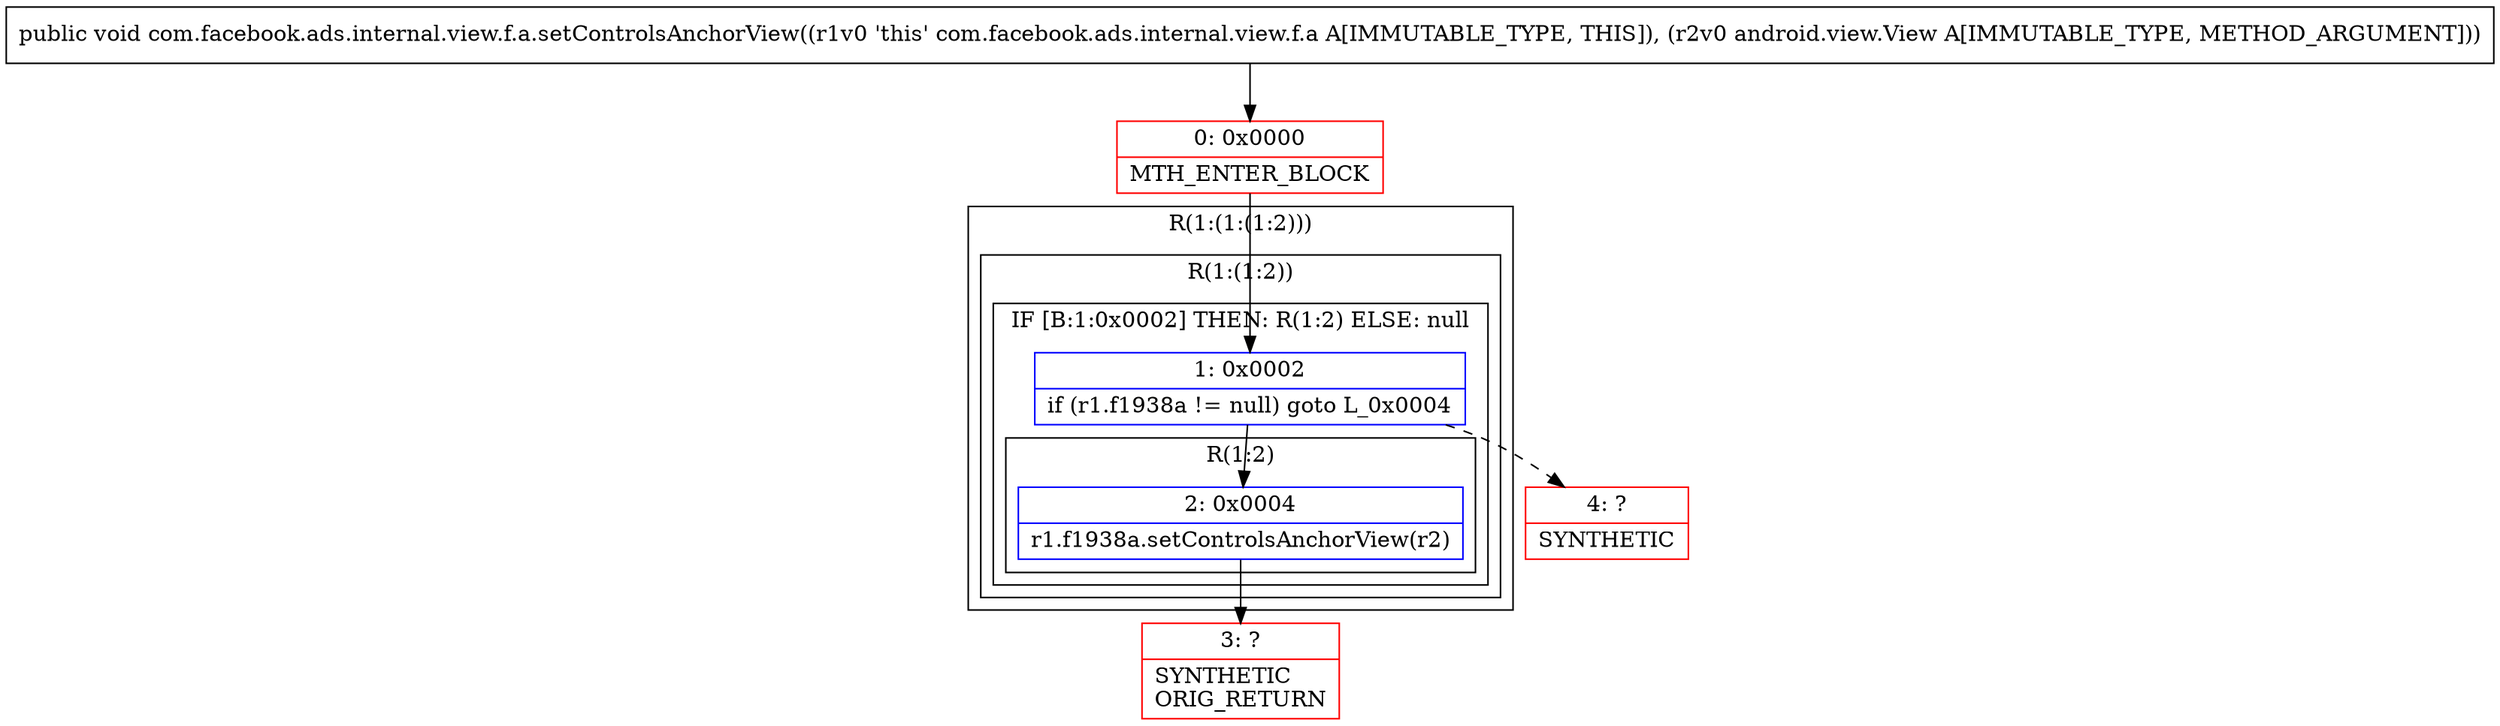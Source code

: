 digraph "CFG forcom.facebook.ads.internal.view.f.a.setControlsAnchorView(Landroid\/view\/View;)V" {
subgraph cluster_Region_409448579 {
label = "R(1:(1:(1:2)))";
node [shape=record,color=blue];
subgraph cluster_Region_267659357 {
label = "R(1:(1:2))";
node [shape=record,color=blue];
subgraph cluster_IfRegion_932816471 {
label = "IF [B:1:0x0002] THEN: R(1:2) ELSE: null";
node [shape=record,color=blue];
Node_1 [shape=record,label="{1\:\ 0x0002|if (r1.f1938a != null) goto L_0x0004\l}"];
subgraph cluster_Region_556366461 {
label = "R(1:2)";
node [shape=record,color=blue];
Node_2 [shape=record,label="{2\:\ 0x0004|r1.f1938a.setControlsAnchorView(r2)\l}"];
}
}
}
}
Node_0 [shape=record,color=red,label="{0\:\ 0x0000|MTH_ENTER_BLOCK\l}"];
Node_3 [shape=record,color=red,label="{3\:\ ?|SYNTHETIC\lORIG_RETURN\l}"];
Node_4 [shape=record,color=red,label="{4\:\ ?|SYNTHETIC\l}"];
MethodNode[shape=record,label="{public void com.facebook.ads.internal.view.f.a.setControlsAnchorView((r1v0 'this' com.facebook.ads.internal.view.f.a A[IMMUTABLE_TYPE, THIS]), (r2v0 android.view.View A[IMMUTABLE_TYPE, METHOD_ARGUMENT])) }"];
MethodNode -> Node_0;
Node_1 -> Node_2;
Node_1 -> Node_4[style=dashed];
Node_2 -> Node_3;
Node_0 -> Node_1;
}

